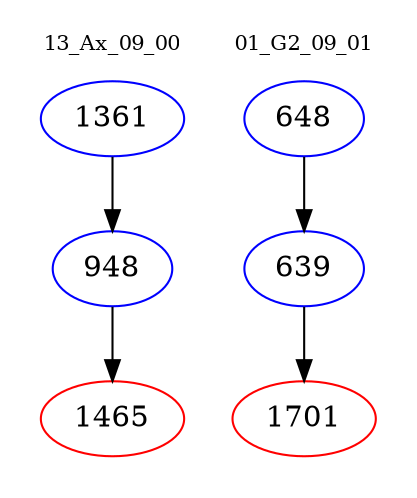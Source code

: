 digraph{
subgraph cluster_0 {
color = white
label = "13_Ax_09_00";
fontsize=10;
T0_1361 [label="1361", color="blue"]
T0_1361 -> T0_948 [color="black"]
T0_948 [label="948", color="blue"]
T0_948 -> T0_1465 [color="black"]
T0_1465 [label="1465", color="red"]
}
subgraph cluster_1 {
color = white
label = "01_G2_09_01";
fontsize=10;
T1_648 [label="648", color="blue"]
T1_648 -> T1_639 [color="black"]
T1_639 [label="639", color="blue"]
T1_639 -> T1_1701 [color="black"]
T1_1701 [label="1701", color="red"]
}
}
